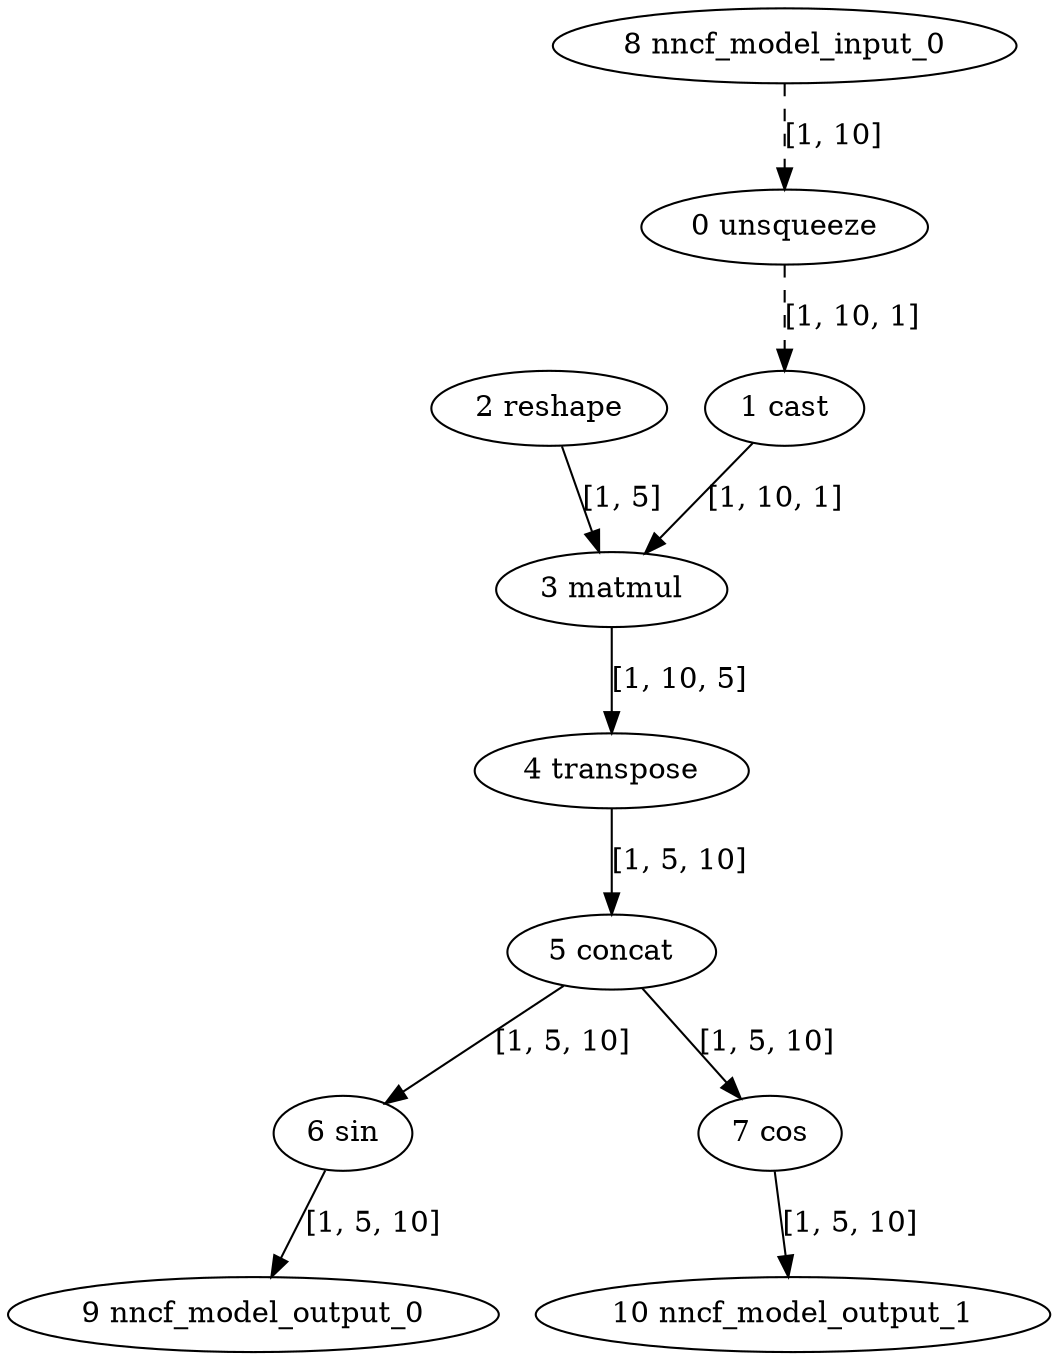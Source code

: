 strict digraph  {
"0 unsqueeze" [id=0, type=Unsqueeze];
"1 cast" [id=1, type=Cast];
"2 reshape" [id=2, type=Reshape];
"3 matmul" [id=3, type=MatMul];
"4 transpose" [id=4, type=Transpose];
"5 concat" [id=5, type=Concat];
"6 sin" [id=6, type=Sin];
"7 cos" [id=7, type=Cos];
"8 nncf_model_input_0" [id=8, type=nncf_model_input];
"9 nncf_model_output_0" [id=9, type=nncf_model_output];
"10 nncf_model_output_1" [id=10, type=nncf_model_output];
"0 unsqueeze" -> "1 cast"  [label="[1, 10, 1]", style=dashed];
"1 cast" -> "3 matmul"  [label="[1, 10, 1]", style=solid];
"2 reshape" -> "3 matmul"  [label="[1, 5]", style=solid];
"3 matmul" -> "4 transpose"  [label="[1, 10, 5]", style=solid];
"4 transpose" -> "5 concat"  [label="[1, 5, 10]", style=solid];
"5 concat" -> "6 sin"  [label="[1, 5, 10]", style=solid];
"5 concat" -> "7 cos"  [label="[1, 5, 10]", style=solid];
"6 sin" -> "9 nncf_model_output_0"  [label="[1, 5, 10]", style=solid];
"7 cos" -> "10 nncf_model_output_1"  [label="[1, 5, 10]", style=solid];
"8 nncf_model_input_0" -> "0 unsqueeze"  [label="[1, 10]", style=dashed];
}
